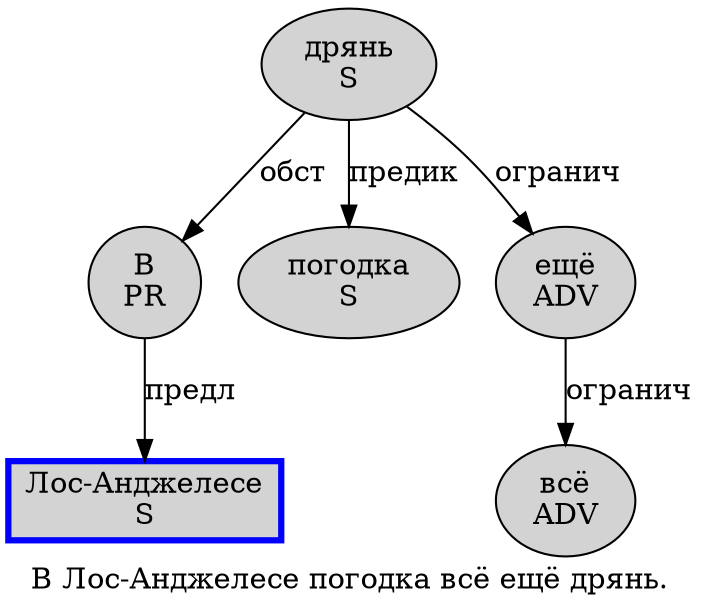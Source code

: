 digraph SENTENCE_2714 {
	graph [label="В Лос-Анджелесе погодка всё ещё дрянь."]
	node [style=filled]
		0 [label="В
PR" color="" fillcolor=lightgray penwidth=1 shape=ellipse]
		1 [label="Лос-Анджелесе
S" color=blue fillcolor=lightgray penwidth=3 shape=box]
		2 [label="погодка
S" color="" fillcolor=lightgray penwidth=1 shape=ellipse]
		3 [label="всё
ADV" color="" fillcolor=lightgray penwidth=1 shape=ellipse]
		4 [label="ещё
ADV" color="" fillcolor=lightgray penwidth=1 shape=ellipse]
		5 [label="дрянь
S" color="" fillcolor=lightgray penwidth=1 shape=ellipse]
			5 -> 0 [label="обст"]
			5 -> 2 [label="предик"]
			5 -> 4 [label="огранич"]
			4 -> 3 [label="огранич"]
			0 -> 1 [label="предл"]
}